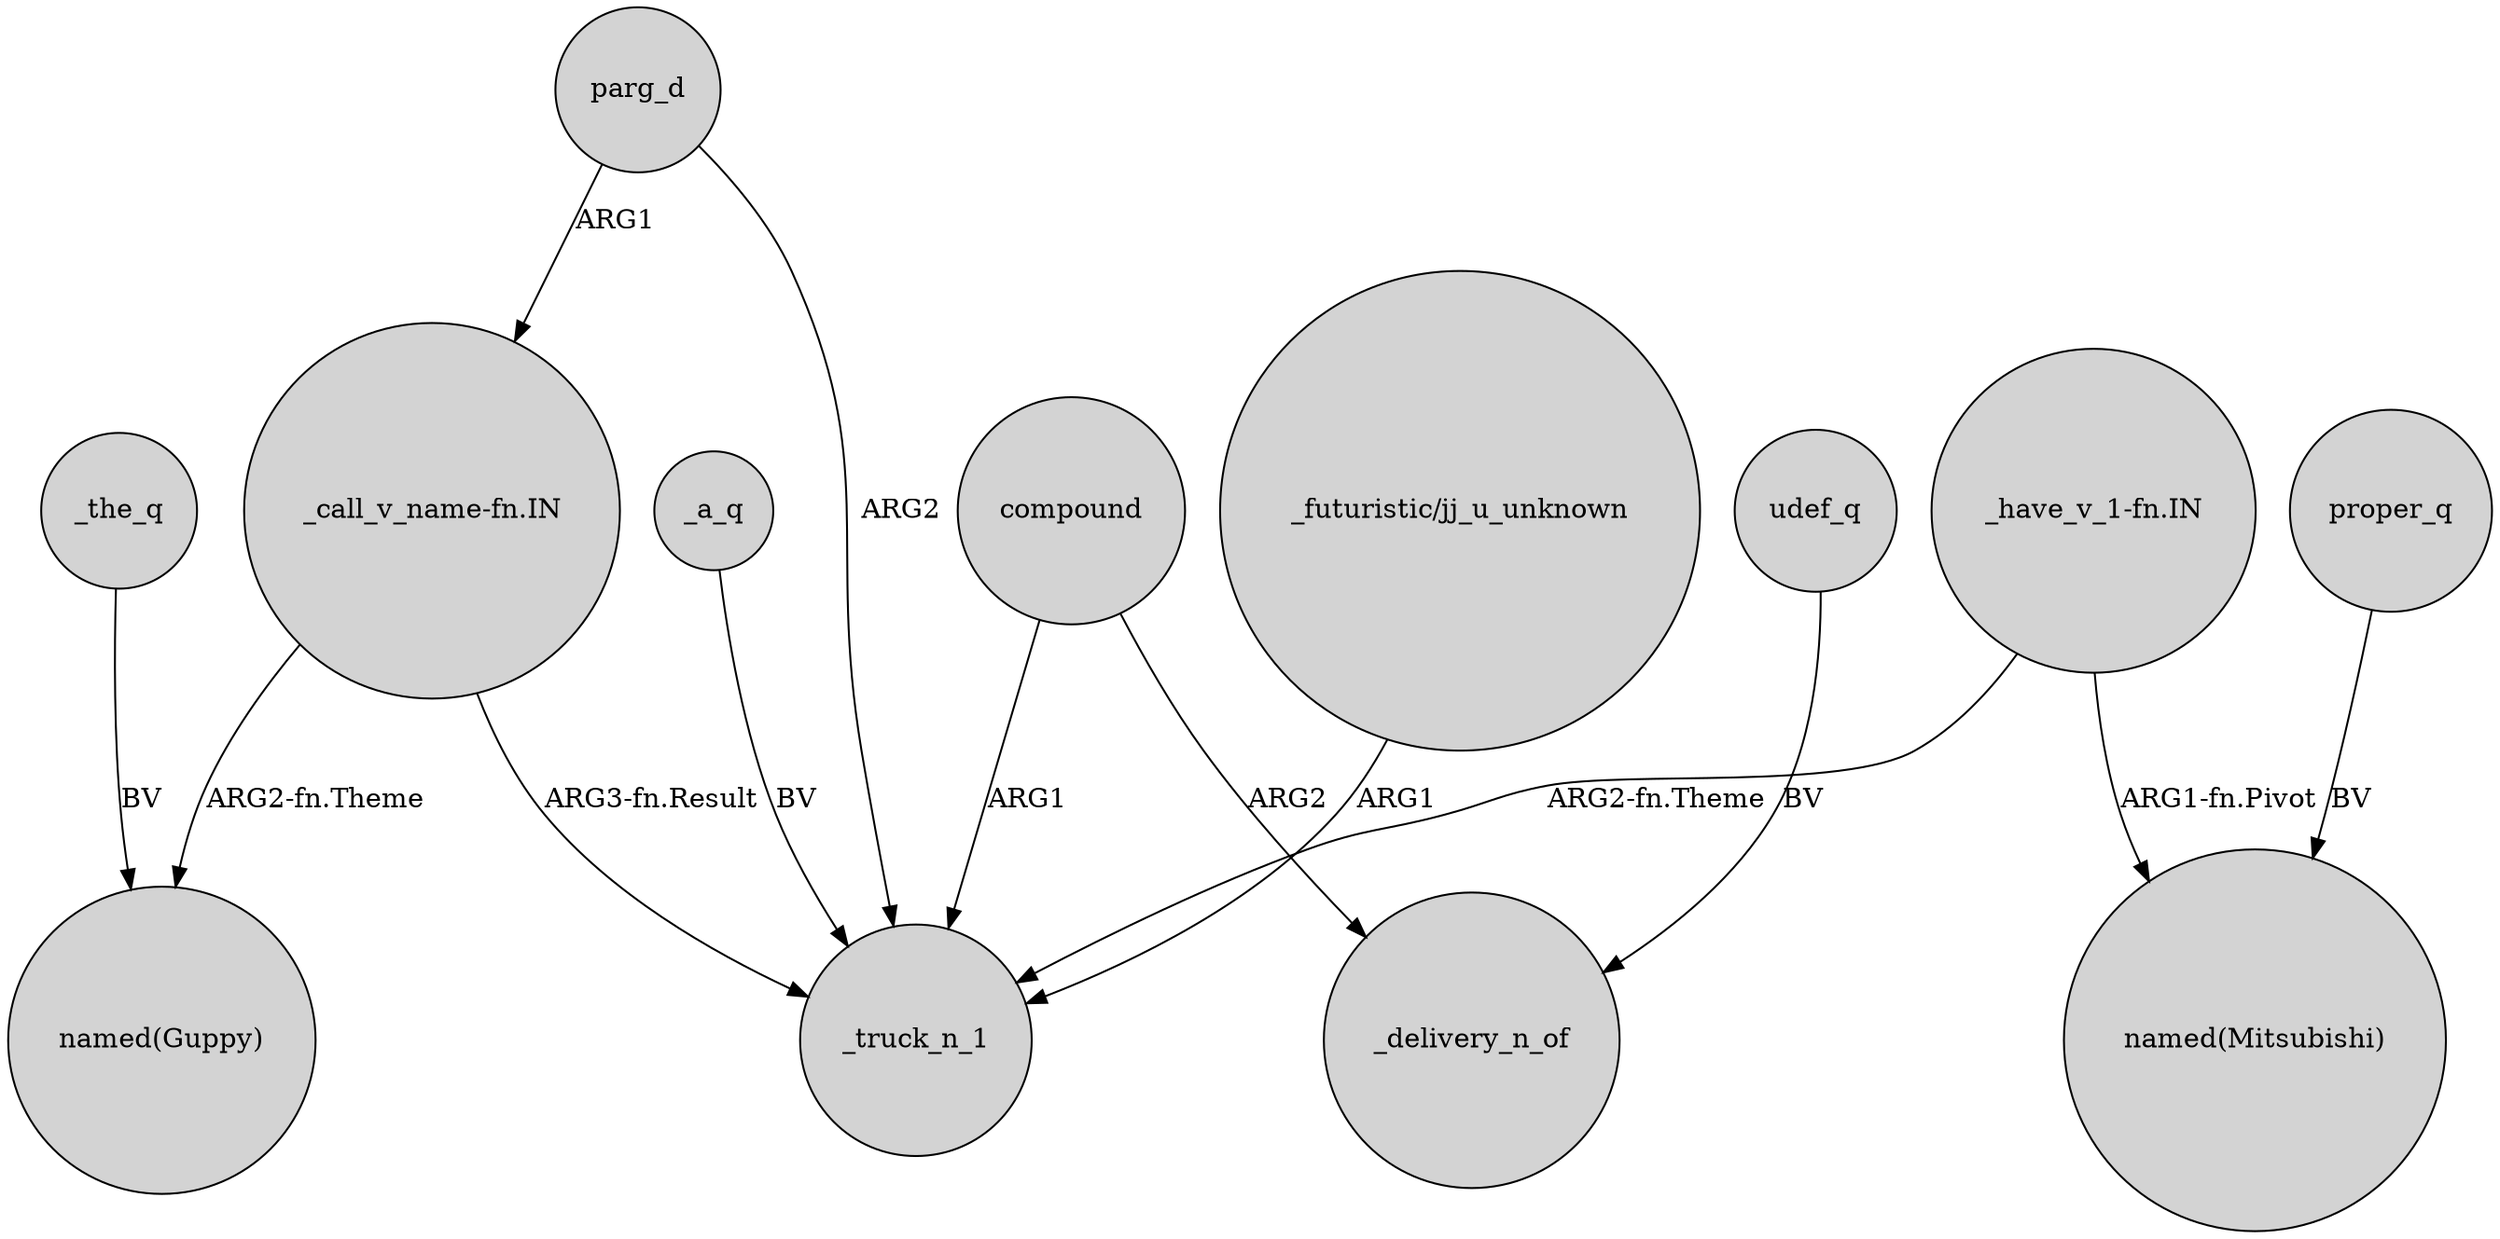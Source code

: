 digraph {
	node [shape=circle style=filled]
	"_call_v_name-fn.IN" -> "named(Guppy)" [label="ARG2-fn.Theme"]
	compound -> _delivery_n_of [label=ARG2]
	parg_d -> _truck_n_1 [label=ARG2]
	proper_q -> "named(Mitsubishi)" [label=BV]
	"_futuristic/jj_u_unknown" -> _truck_n_1 [label=ARG1]
	"_have_v_1-fn.IN" -> _truck_n_1 [label="ARG2-fn.Theme"]
	udef_q -> _delivery_n_of [label=BV]
	compound -> _truck_n_1 [label=ARG1]
	_the_q -> "named(Guppy)" [label=BV]
	"_have_v_1-fn.IN" -> "named(Mitsubishi)" [label="ARG1-fn.Pivot"]
	"_call_v_name-fn.IN" -> _truck_n_1 [label="ARG3-fn.Result"]
	parg_d -> "_call_v_name-fn.IN" [label=ARG1]
	_a_q -> _truck_n_1 [label=BV]
}
